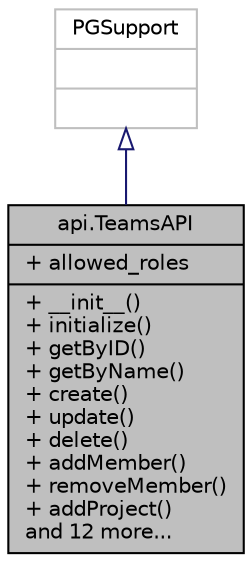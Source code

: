 digraph "api.TeamsAPI"
{
 // LATEX_PDF_SIZE
  edge [fontname="Helvetica",fontsize="10",labelfontname="Helvetica",labelfontsize="10"];
  node [fontname="Helvetica",fontsize="10",shape=record];
  Node1 [label="{api.TeamsAPI\n|+ allowed_roles\l|+ __init__()\l+ initialize()\l+ getByID()\l+ getByName()\l+ create()\l+ update()\l+ delete()\l+ addMember()\l+ removeMember()\l+ addProject()\land 12 more...\l}",height=0.2,width=0.4,color="black", fillcolor="grey75", style="filled", fontcolor="black",tooltip=" "];
  Node2 -> Node1 [dir="back",color="midnightblue",fontsize="10",style="solid",arrowtail="onormal",fontname="Helvetica"];
  Node2 [label="{PGSupport\n||}",height=0.2,width=0.4,color="grey75", fillcolor="white", style="filled",tooltip=" "];
}
